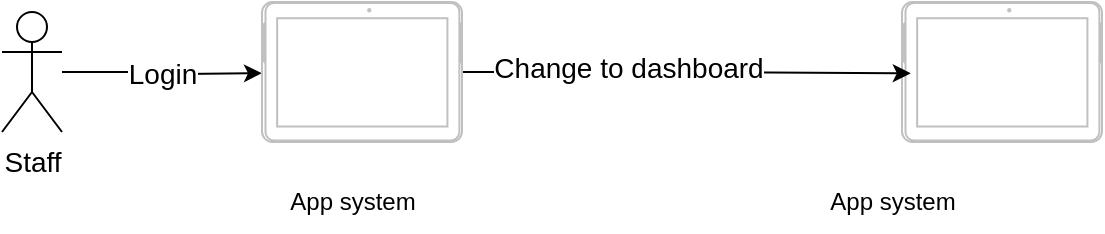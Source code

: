 <mxfile version="21.2.3" type="github">
  <diagram name="Page-1" id="7pIzHbVaMhjWodyTJUyD">
    <mxGraphModel dx="1050" dy="549" grid="1" gridSize="10" guides="1" tooltips="1" connect="1" arrows="1" fold="1" page="1" pageScale="1" pageWidth="850" pageHeight="1100" math="0" shadow="0">
      <root>
        <mxCell id="0" />
        <mxCell id="1" parent="0" />
        <mxCell id="iMubU9jxyR3AFrOgvaaI-1" value="Login" style="edgeStyle=orthogonalEdgeStyle;rounded=0;orthogonalLoop=1;jettySize=auto;html=1;entryX=0.563;entryY=0;entryDx=0;entryDy=0;entryPerimeter=0;fontSize=14;" edge="1" parent="1" source="iMubU9jxyR3AFrOgvaaI-2">
          <mxGeometry relative="1" as="geometry">
            <mxPoint x="160" y="210.59" as="targetPoint" />
          </mxGeometry>
        </mxCell>
        <mxCell id="iMubU9jxyR3AFrOgvaaI-2" value="Staff" style="shape=umlActor;verticalLabelPosition=bottom;verticalAlign=top;html=1;outlineConnect=0;fontSize=14;" vertex="1" parent="1">
          <mxGeometry x="30" y="180" width="30" height="60" as="geometry" />
        </mxCell>
        <mxCell id="iMubU9jxyR3AFrOgvaaI-6" value="App system" style="text;html=1;align=center;verticalAlign=middle;resizable=0;points=[];autosize=1;strokeColor=none;fillColor=none;" vertex="1" parent="1">
          <mxGeometry x="160" y="260" width="90" height="30" as="geometry" />
        </mxCell>
        <mxCell id="iMubU9jxyR3AFrOgvaaI-20" value="" style="verticalLabelPosition=bottom;verticalAlign=top;html=1;shadow=0;dashed=0;strokeWidth=1;shape=mxgraph.android.tab2;strokeColor=#c0c0c0;direction=north;" vertex="1" parent="1">
          <mxGeometry x="480" y="175" width="100" height="70" as="geometry" />
        </mxCell>
        <mxCell id="iMubU9jxyR3AFrOgvaaI-25" style="edgeStyle=orthogonalEdgeStyle;rounded=0;orthogonalLoop=1;jettySize=auto;html=1;entryX=0.491;entryY=0.044;entryDx=0;entryDy=0;entryPerimeter=0;" edge="1" parent="1" source="iMubU9jxyR3AFrOgvaaI-23" target="iMubU9jxyR3AFrOgvaaI-20">
          <mxGeometry relative="1" as="geometry" />
        </mxCell>
        <mxCell id="iMubU9jxyR3AFrOgvaaI-26" value="Change to dashboard" style="edgeLabel;html=1;align=center;verticalAlign=middle;resizable=0;points=[];fontSize=14;" vertex="1" connectable="0" parent="iMubU9jxyR3AFrOgvaaI-25">
          <mxGeometry x="-0.261" y="2" relative="1" as="geometry">
            <mxPoint as="offset" />
          </mxGeometry>
        </mxCell>
        <mxCell id="iMubU9jxyR3AFrOgvaaI-23" value="" style="verticalLabelPosition=bottom;verticalAlign=top;html=1;shadow=0;dashed=0;strokeWidth=1;shape=mxgraph.android.tab2;strokeColor=#c0c0c0;direction=north;" vertex="1" parent="1">
          <mxGeometry x="160" y="175" width="100" height="70" as="geometry" />
        </mxCell>
        <mxCell id="iMubU9jxyR3AFrOgvaaI-27" value="App system" style="text;html=1;align=center;verticalAlign=middle;resizable=0;points=[];autosize=1;strokeColor=none;fillColor=none;" vertex="1" parent="1">
          <mxGeometry x="430" y="260" width="90" height="30" as="geometry" />
        </mxCell>
      </root>
    </mxGraphModel>
  </diagram>
</mxfile>
